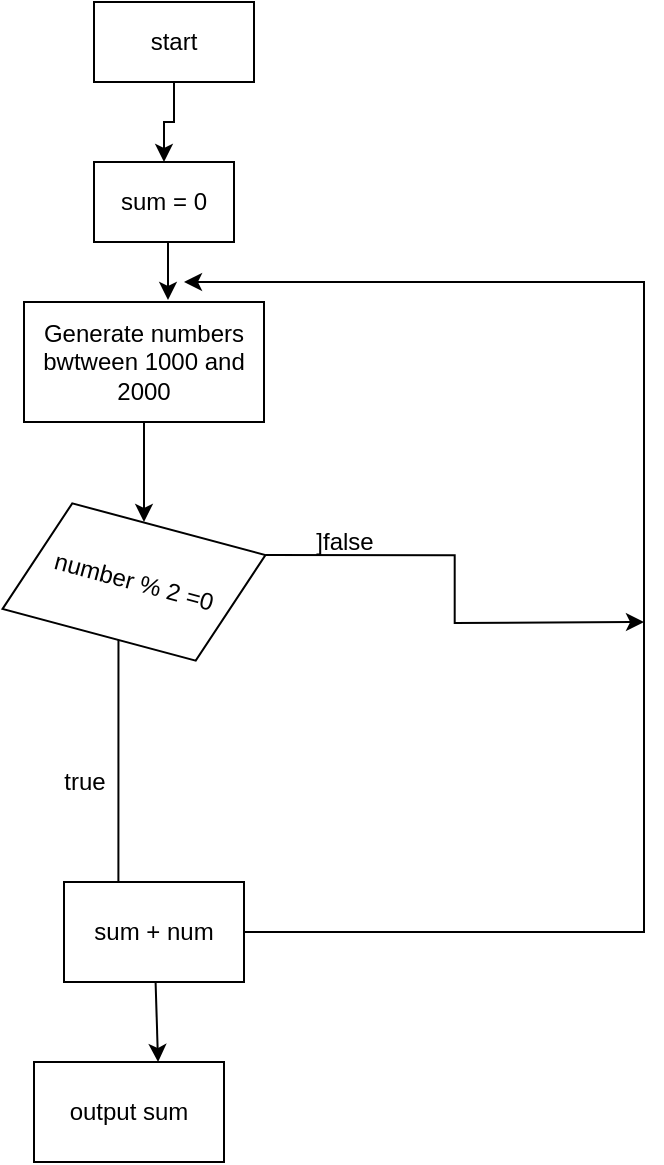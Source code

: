 <mxfile>
    <diagram id="8UxwYWMfqC0E9q8968XM" name="Page-1">
        <mxGraphModel dx="564" dy="1559" grid="1" gridSize="10" guides="1" tooltips="1" connect="1" arrows="1" fold="1" page="1" pageScale="1" pageWidth="850" pageHeight="1100" math="0" shadow="0">
            <root>
                <mxCell id="0"/>
                <mxCell id="1" parent="0"/>
                <mxCell id="4" style="edgeStyle=orthogonalEdgeStyle;rounded=0;orthogonalLoop=1;jettySize=auto;html=1;exitX=0.5;exitY=1;exitDx=0;exitDy=0;entryX=0.5;entryY=0;entryDx=0;entryDy=0;" edge="1" parent="1" source="2" target="3">
                    <mxGeometry relative="1" as="geometry"/>
                </mxCell>
                <mxCell id="2" value="start" style="whiteSpace=wrap;html=1;" vertex="1" parent="1">
                    <mxGeometry x="135" y="-50" width="80" height="40" as="geometry"/>
                </mxCell>
                <mxCell id="20" style="edgeStyle=orthogonalEdgeStyle;rounded=0;orthogonalLoop=1;jettySize=auto;html=1;exitX=0.5;exitY=1;exitDx=0;exitDy=0;entryX=0.6;entryY=-0.017;entryDx=0;entryDy=0;entryPerimeter=0;" edge="1" parent="1" source="3" target="5">
                    <mxGeometry relative="1" as="geometry"/>
                </mxCell>
                <mxCell id="3" value="sum = 0" style="whiteSpace=wrap;html=1;" vertex="1" parent="1">
                    <mxGeometry x="135" y="30" width="70" height="40" as="geometry"/>
                </mxCell>
                <mxCell id="25" style="edgeStyle=none;rounded=0;orthogonalLoop=1;jettySize=auto;html=1;exitX=0.5;exitY=1;exitDx=0;exitDy=0;" edge="1" parent="1" source="5">
                    <mxGeometry relative="1" as="geometry">
                        <mxPoint x="160" y="210" as="targetPoint"/>
                    </mxGeometry>
                </mxCell>
                <mxCell id="5" value="Generate numbers bwtween 1000 and 2000" style="whiteSpace=wrap;html=1;" vertex="1" parent="1">
                    <mxGeometry x="100" y="100" width="120" height="60" as="geometry"/>
                </mxCell>
                <mxCell id="14" style="edgeStyle=orthogonalEdgeStyle;rounded=0;orthogonalLoop=1;jettySize=auto;html=1;exitX=1;exitY=0;exitDx=0;exitDy=0;" edge="1" parent="1" source="7">
                    <mxGeometry relative="1" as="geometry">
                        <mxPoint x="410" y="260" as="targetPoint"/>
                    </mxGeometry>
                </mxCell>
                <mxCell id="17" style="edgeStyle=orthogonalEdgeStyle;rounded=0;orthogonalLoop=1;jettySize=auto;html=1;exitX=0.5;exitY=1;exitDx=0;exitDy=0;" edge="1" parent="1" source="7">
                    <mxGeometry relative="1" as="geometry">
                        <mxPoint x="140" y="400" as="targetPoint"/>
                        <Array as="points">
                            <mxPoint x="147" y="400"/>
                            <mxPoint x="147" y="400"/>
                        </Array>
                    </mxGeometry>
                </mxCell>
                <mxCell id="7" value="number % 2 =0" style="shape=parallelogram;perimeter=parallelogramPerimeter;whiteSpace=wrap;html=1;fixedSize=1;rotation=15;" vertex="1" parent="1">
                    <mxGeometry x="95" y="210" width="120" height="60" as="geometry"/>
                </mxCell>
                <mxCell id="15" value="]false" style="text;html=1;align=center;verticalAlign=middle;resizable=0;points=[];autosize=1;" vertex="1" parent="1">
                    <mxGeometry x="240" y="210" width="40" height="20" as="geometry"/>
                </mxCell>
                <mxCell id="18" value="true" style="text;html=1;align=center;verticalAlign=middle;resizable=0;points=[];autosize=1;" vertex="1" parent="1">
                    <mxGeometry x="110" y="330" width="40" height="20" as="geometry"/>
                </mxCell>
                <mxCell id="21" style="edgeStyle=orthogonalEdgeStyle;rounded=0;orthogonalLoop=1;jettySize=auto;html=1;" edge="1" parent="1" source="19">
                    <mxGeometry relative="1" as="geometry">
                        <mxPoint x="180" y="90" as="targetPoint"/>
                        <Array as="points">
                            <mxPoint x="410" y="415"/>
                            <mxPoint x="410" y="90"/>
                        </Array>
                    </mxGeometry>
                </mxCell>
                <mxCell id="24" style="edgeStyle=none;rounded=0;orthogonalLoop=1;jettySize=auto;html=1;entryX=0.653;entryY=0;entryDx=0;entryDy=0;entryPerimeter=0;" edge="1" parent="1" source="19" target="23">
                    <mxGeometry relative="1" as="geometry"/>
                </mxCell>
                <mxCell id="19" value="sum + num" style="whiteSpace=wrap;html=1;" vertex="1" parent="1">
                    <mxGeometry x="120" y="390" width="90" height="50" as="geometry"/>
                </mxCell>
                <mxCell id="23" value="output sum" style="whiteSpace=wrap;html=1;" vertex="1" parent="1">
                    <mxGeometry x="105" y="480" width="95" height="50" as="geometry"/>
                </mxCell>
            </root>
        </mxGraphModel>
    </diagram>
</mxfile>